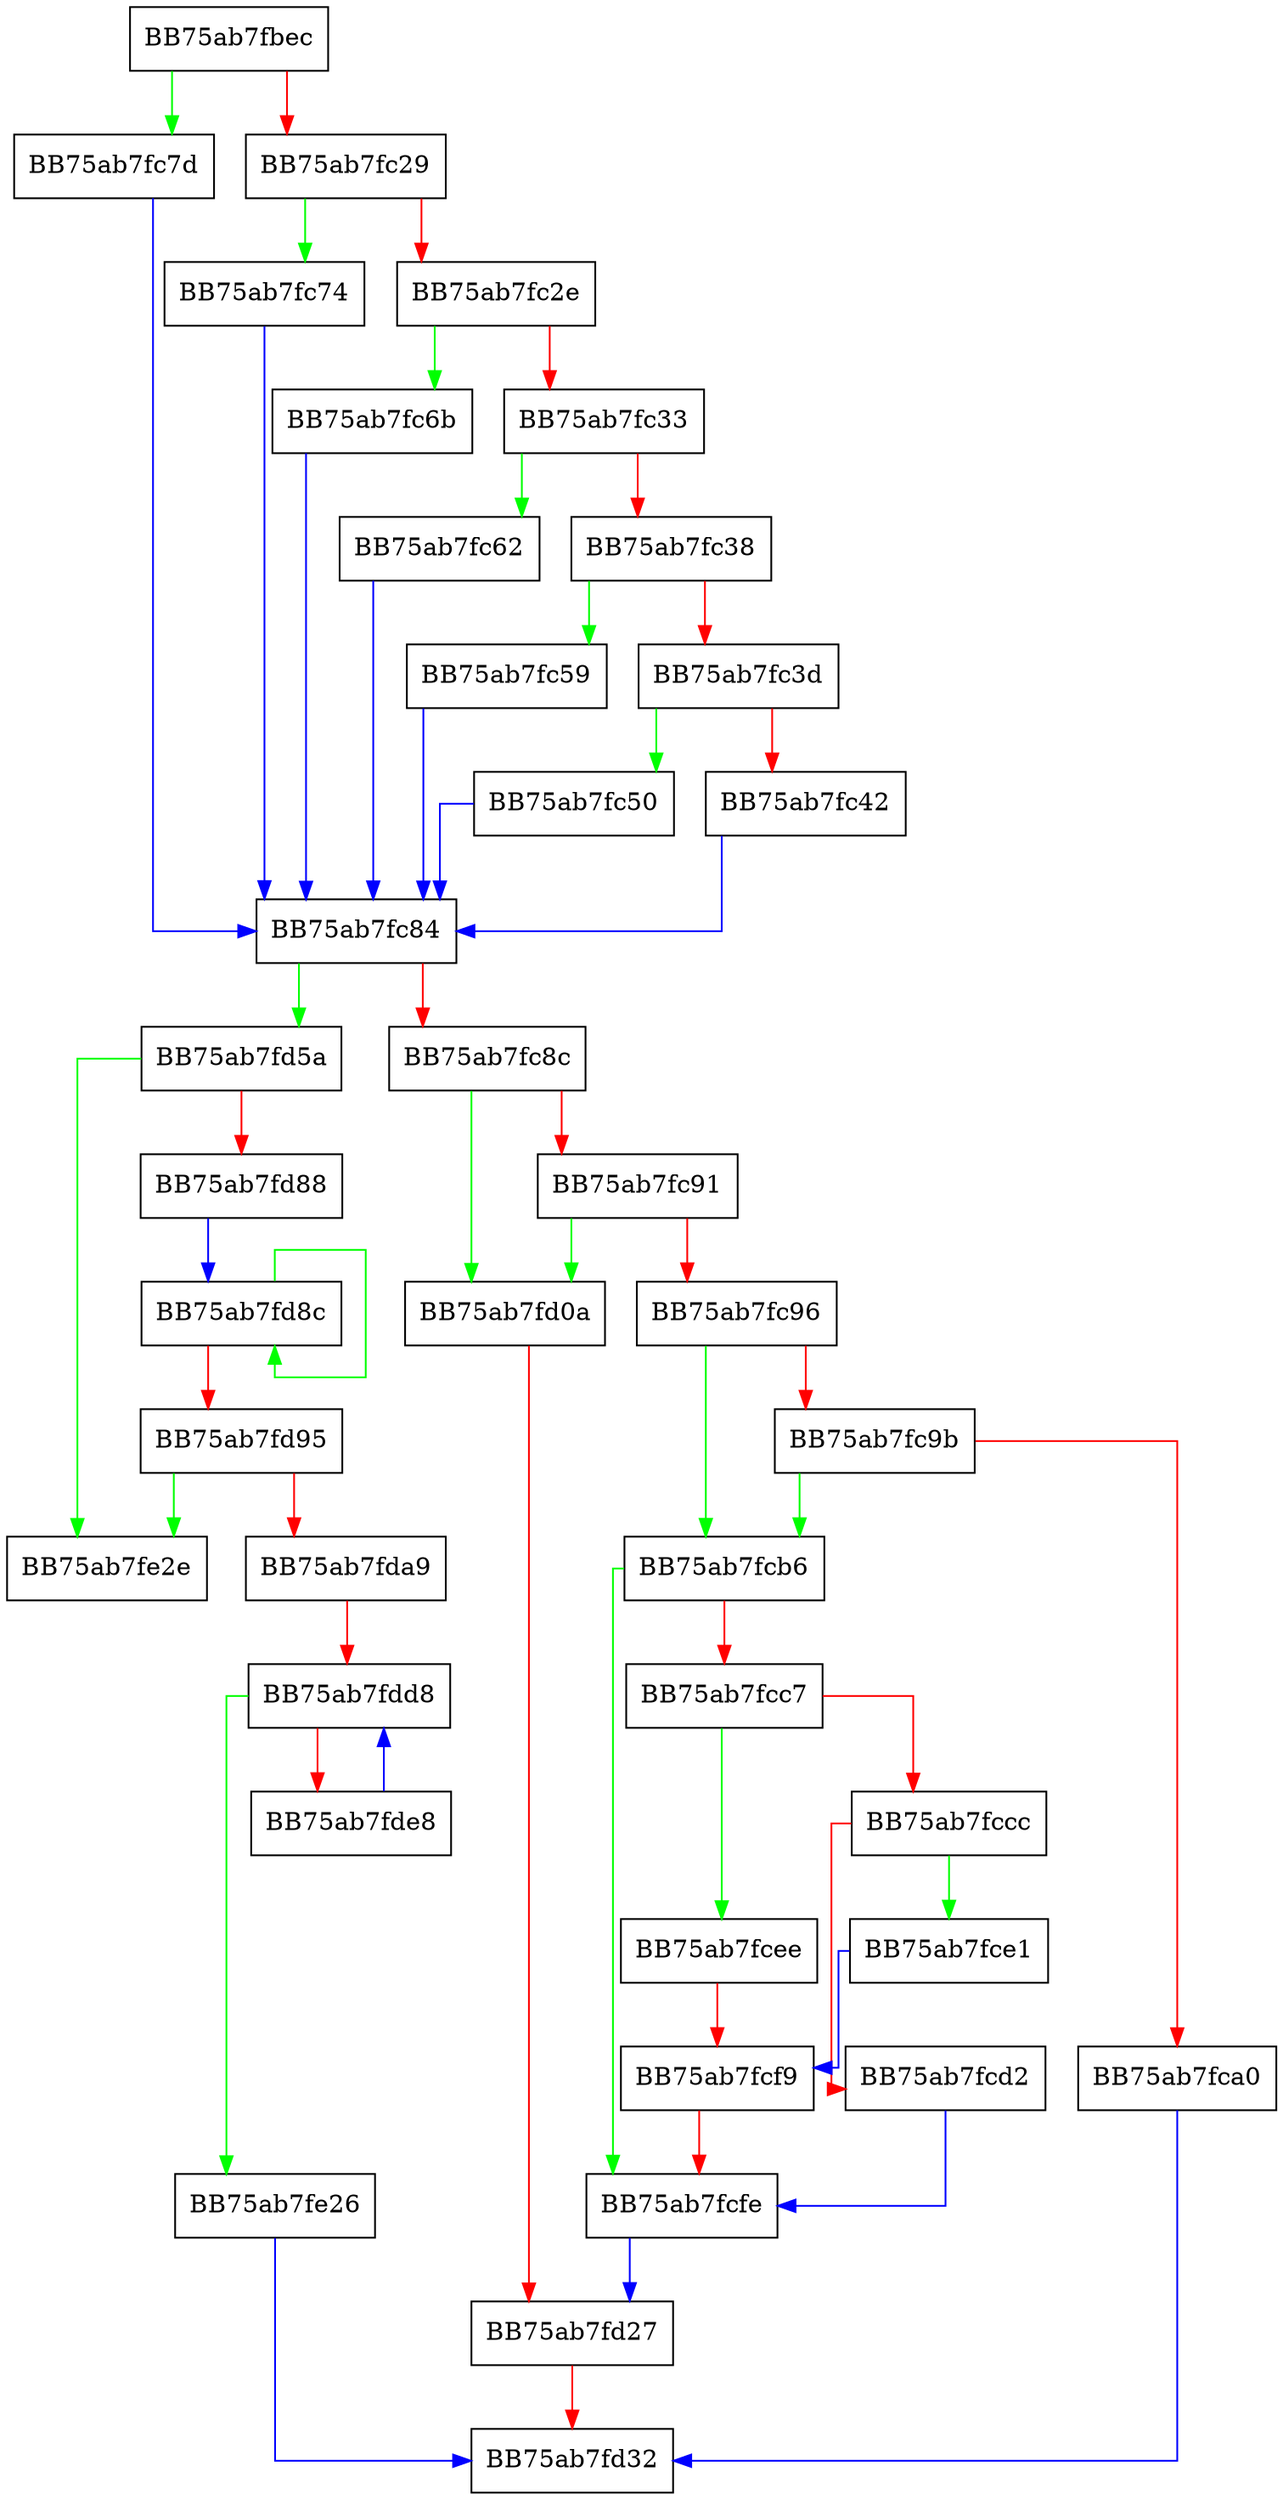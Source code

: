 digraph GetStringRepresentation {
  node [shape="box"];
  graph [splines=ortho];
  BB75ab7fbec -> BB75ab7fc7d [color="green"];
  BB75ab7fbec -> BB75ab7fc29 [color="red"];
  BB75ab7fc29 -> BB75ab7fc74 [color="green"];
  BB75ab7fc29 -> BB75ab7fc2e [color="red"];
  BB75ab7fc2e -> BB75ab7fc6b [color="green"];
  BB75ab7fc2e -> BB75ab7fc33 [color="red"];
  BB75ab7fc33 -> BB75ab7fc62 [color="green"];
  BB75ab7fc33 -> BB75ab7fc38 [color="red"];
  BB75ab7fc38 -> BB75ab7fc59 [color="green"];
  BB75ab7fc38 -> BB75ab7fc3d [color="red"];
  BB75ab7fc3d -> BB75ab7fc50 [color="green"];
  BB75ab7fc3d -> BB75ab7fc42 [color="red"];
  BB75ab7fc42 -> BB75ab7fc84 [color="blue"];
  BB75ab7fc50 -> BB75ab7fc84 [color="blue"];
  BB75ab7fc59 -> BB75ab7fc84 [color="blue"];
  BB75ab7fc62 -> BB75ab7fc84 [color="blue"];
  BB75ab7fc6b -> BB75ab7fc84 [color="blue"];
  BB75ab7fc74 -> BB75ab7fc84 [color="blue"];
  BB75ab7fc7d -> BB75ab7fc84 [color="blue"];
  BB75ab7fc84 -> BB75ab7fd5a [color="green"];
  BB75ab7fc84 -> BB75ab7fc8c [color="red"];
  BB75ab7fc8c -> BB75ab7fd0a [color="green"];
  BB75ab7fc8c -> BB75ab7fc91 [color="red"];
  BB75ab7fc91 -> BB75ab7fd0a [color="green"];
  BB75ab7fc91 -> BB75ab7fc96 [color="red"];
  BB75ab7fc96 -> BB75ab7fcb6 [color="green"];
  BB75ab7fc96 -> BB75ab7fc9b [color="red"];
  BB75ab7fc9b -> BB75ab7fcb6 [color="green"];
  BB75ab7fc9b -> BB75ab7fca0 [color="red"];
  BB75ab7fca0 -> BB75ab7fd32 [color="blue"];
  BB75ab7fcb6 -> BB75ab7fcfe [color="green"];
  BB75ab7fcb6 -> BB75ab7fcc7 [color="red"];
  BB75ab7fcc7 -> BB75ab7fcee [color="green"];
  BB75ab7fcc7 -> BB75ab7fccc [color="red"];
  BB75ab7fccc -> BB75ab7fce1 [color="green"];
  BB75ab7fccc -> BB75ab7fcd2 [color="red"];
  BB75ab7fcd2 -> BB75ab7fcfe [color="blue"];
  BB75ab7fce1 -> BB75ab7fcf9 [color="blue"];
  BB75ab7fcee -> BB75ab7fcf9 [color="red"];
  BB75ab7fcf9 -> BB75ab7fcfe [color="red"];
  BB75ab7fcfe -> BB75ab7fd27 [color="blue"];
  BB75ab7fd0a -> BB75ab7fd27 [color="red"];
  BB75ab7fd27 -> BB75ab7fd32 [color="red"];
  BB75ab7fd5a -> BB75ab7fe2e [color="green"];
  BB75ab7fd5a -> BB75ab7fd88 [color="red"];
  BB75ab7fd88 -> BB75ab7fd8c [color="blue"];
  BB75ab7fd8c -> BB75ab7fd8c [color="green"];
  BB75ab7fd8c -> BB75ab7fd95 [color="red"];
  BB75ab7fd95 -> BB75ab7fe2e [color="green"];
  BB75ab7fd95 -> BB75ab7fda9 [color="red"];
  BB75ab7fda9 -> BB75ab7fdd8 [color="red"];
  BB75ab7fdd8 -> BB75ab7fe26 [color="green"];
  BB75ab7fdd8 -> BB75ab7fde8 [color="red"];
  BB75ab7fde8 -> BB75ab7fdd8 [color="blue"];
  BB75ab7fe26 -> BB75ab7fd32 [color="blue"];
}